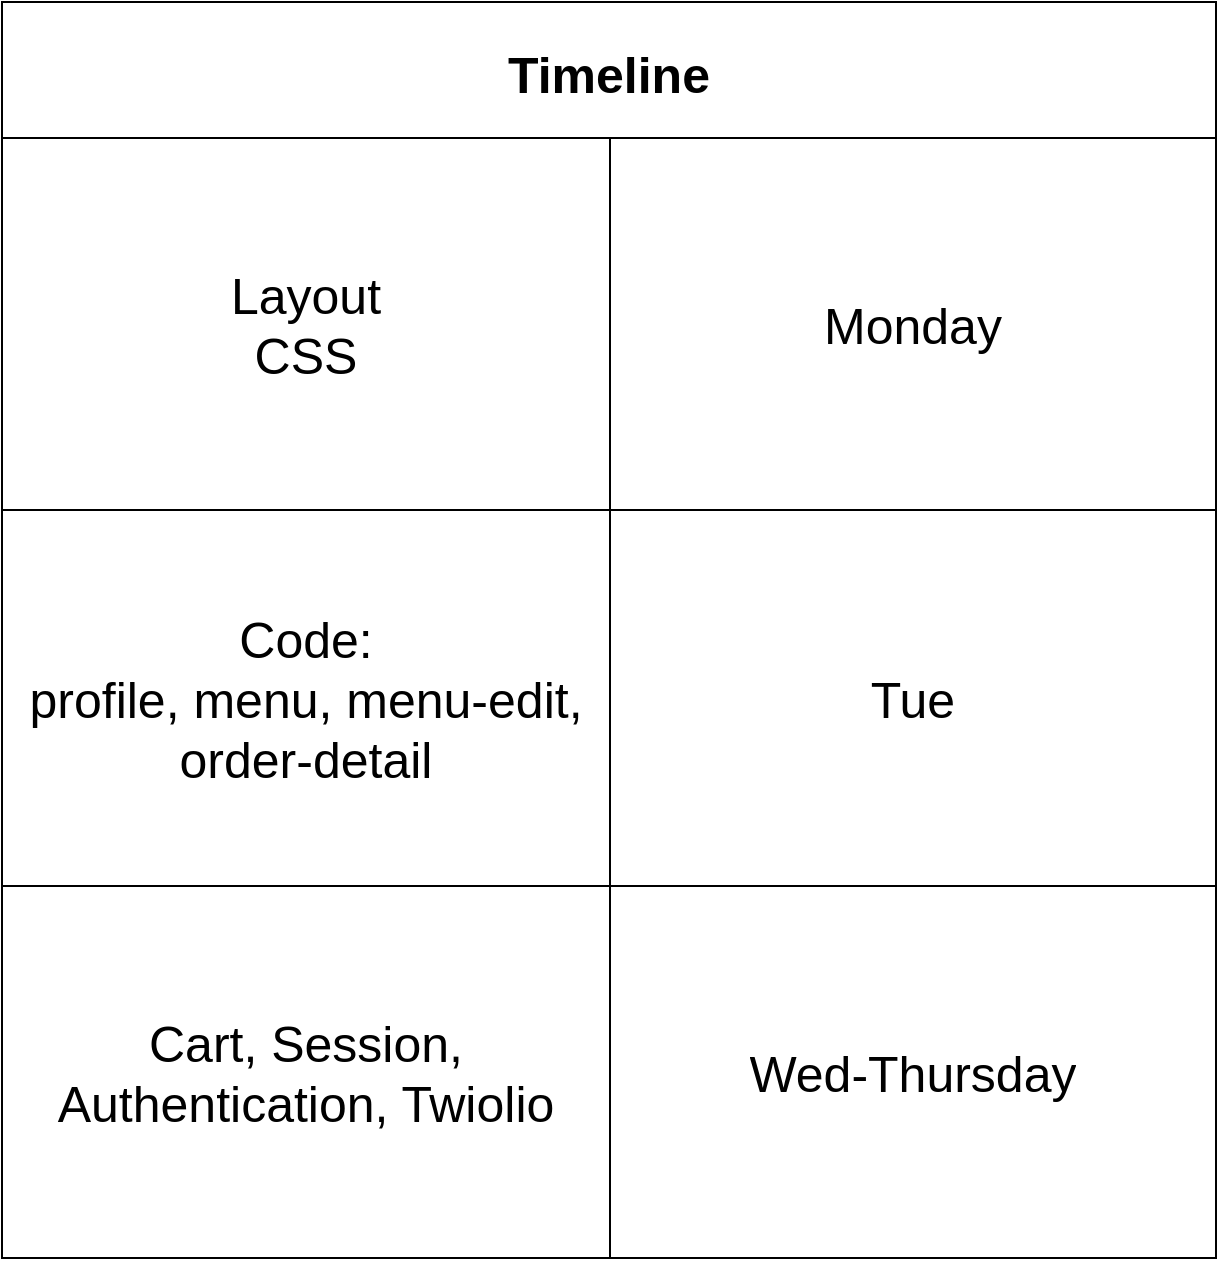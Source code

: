 <mxfile>
    <diagram id="FHtRh6rJYIu2pjZ2k7_9" name="Page-1">
        <mxGraphModel dx="1924" dy="1235" grid="0" gridSize="10" guides="1" tooltips="1" connect="1" arrows="1" fold="1" page="1" pageScale="1" pageWidth="1100" pageHeight="850" math="0" shadow="0">
            <root>
                <mxCell id="0"/>
                <mxCell id="1" parent="0"/>
                <mxCell id="3" value="Timeline" style="shape=table;startSize=68;container=1;collapsible=0;childLayout=tableLayout;fontStyle=1;align=center;pointerEvents=1;fontSize=25;" vertex="1" parent="1">
                    <mxGeometry x="256" y="90" width="607" height="628" as="geometry"/>
                </mxCell>
                <mxCell id="4" value="" style="shape=partialRectangle;html=1;whiteSpace=wrap;collapsible=0;dropTarget=0;pointerEvents=0;fillColor=none;top=0;left=0;bottom=0;right=0;points=[[0,0.5],[1,0.5]];portConstraint=eastwest;fontSize=25;" vertex="1" parent="3">
                    <mxGeometry y="68" width="607" height="186" as="geometry"/>
                </mxCell>
                <mxCell id="5" value="Layout&lt;br&gt;CSS" style="shape=partialRectangle;html=1;whiteSpace=wrap;connectable=0;fillColor=none;top=0;left=0;bottom=0;right=0;overflow=hidden;pointerEvents=1;fontSize=25;" vertex="1" parent="4">
                    <mxGeometry width="304" height="186" as="geometry">
                        <mxRectangle width="304" height="186" as="alternateBounds"/>
                    </mxGeometry>
                </mxCell>
                <mxCell id="6" value="Monday" style="shape=partialRectangle;html=1;whiteSpace=wrap;connectable=0;fillColor=none;top=0;left=0;bottom=0;right=0;overflow=hidden;pointerEvents=1;fontSize=25;" vertex="1" parent="4">
                    <mxGeometry x="304" width="303" height="186" as="geometry">
                        <mxRectangle width="303" height="186" as="alternateBounds"/>
                    </mxGeometry>
                </mxCell>
                <mxCell id="8" value="" style="shape=partialRectangle;html=1;whiteSpace=wrap;collapsible=0;dropTarget=0;pointerEvents=0;fillColor=none;top=0;left=0;bottom=0;right=0;points=[[0,0.5],[1,0.5]];portConstraint=eastwest;fontSize=25;" vertex="1" parent="3">
                    <mxGeometry y="254" width="607" height="188" as="geometry"/>
                </mxCell>
                <mxCell id="9" value="Code:&lt;br&gt;profile, menu, menu-edit, order-detail" style="shape=partialRectangle;html=1;whiteSpace=wrap;connectable=0;fillColor=none;top=0;left=0;bottom=0;right=0;overflow=hidden;pointerEvents=1;fontSize=25;" vertex="1" parent="8">
                    <mxGeometry width="304" height="188" as="geometry">
                        <mxRectangle width="304" height="188" as="alternateBounds"/>
                    </mxGeometry>
                </mxCell>
                <mxCell id="10" value="Tue" style="shape=partialRectangle;html=1;whiteSpace=wrap;connectable=0;fillColor=none;top=0;left=0;bottom=0;right=0;overflow=hidden;pointerEvents=1;fontSize=25;" vertex="1" parent="8">
                    <mxGeometry x="304" width="303" height="188" as="geometry">
                        <mxRectangle width="303" height="188" as="alternateBounds"/>
                    </mxGeometry>
                </mxCell>
                <mxCell id="12" value="" style="shape=partialRectangle;html=1;whiteSpace=wrap;collapsible=0;dropTarget=0;pointerEvents=0;fillColor=none;top=0;left=0;bottom=0;right=0;points=[[0,0.5],[1,0.5]];portConstraint=eastwest;fontSize=25;" vertex="1" parent="3">
                    <mxGeometry y="442" width="607" height="186" as="geometry"/>
                </mxCell>
                <mxCell id="13" value="Cart, Session, Authentication, Twiolio" style="shape=partialRectangle;html=1;whiteSpace=wrap;connectable=0;fillColor=none;top=0;left=0;bottom=0;right=0;overflow=hidden;pointerEvents=1;fontSize=25;" vertex="1" parent="12">
                    <mxGeometry width="304" height="186" as="geometry">
                        <mxRectangle width="304" height="186" as="alternateBounds"/>
                    </mxGeometry>
                </mxCell>
                <mxCell id="14" value="Wed-Thursday" style="shape=partialRectangle;html=1;whiteSpace=wrap;connectable=0;fillColor=none;top=0;left=0;bottom=0;right=0;overflow=hidden;pointerEvents=1;fontSize=25;" vertex="1" parent="12">
                    <mxGeometry x="304" width="303" height="186" as="geometry">
                        <mxRectangle width="303" height="186" as="alternateBounds"/>
                    </mxGeometry>
                </mxCell>
            </root>
        </mxGraphModel>
    </diagram>
</mxfile>

